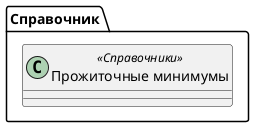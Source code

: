﻿@startuml ПрожиточныеМинимумы
'!include templates.wsd
'..\include templates.wsd
class Справочник.ПрожиточныеМинимумы as "Прожиточные минимумы" <<Справочники>>
{
}
@enduml
